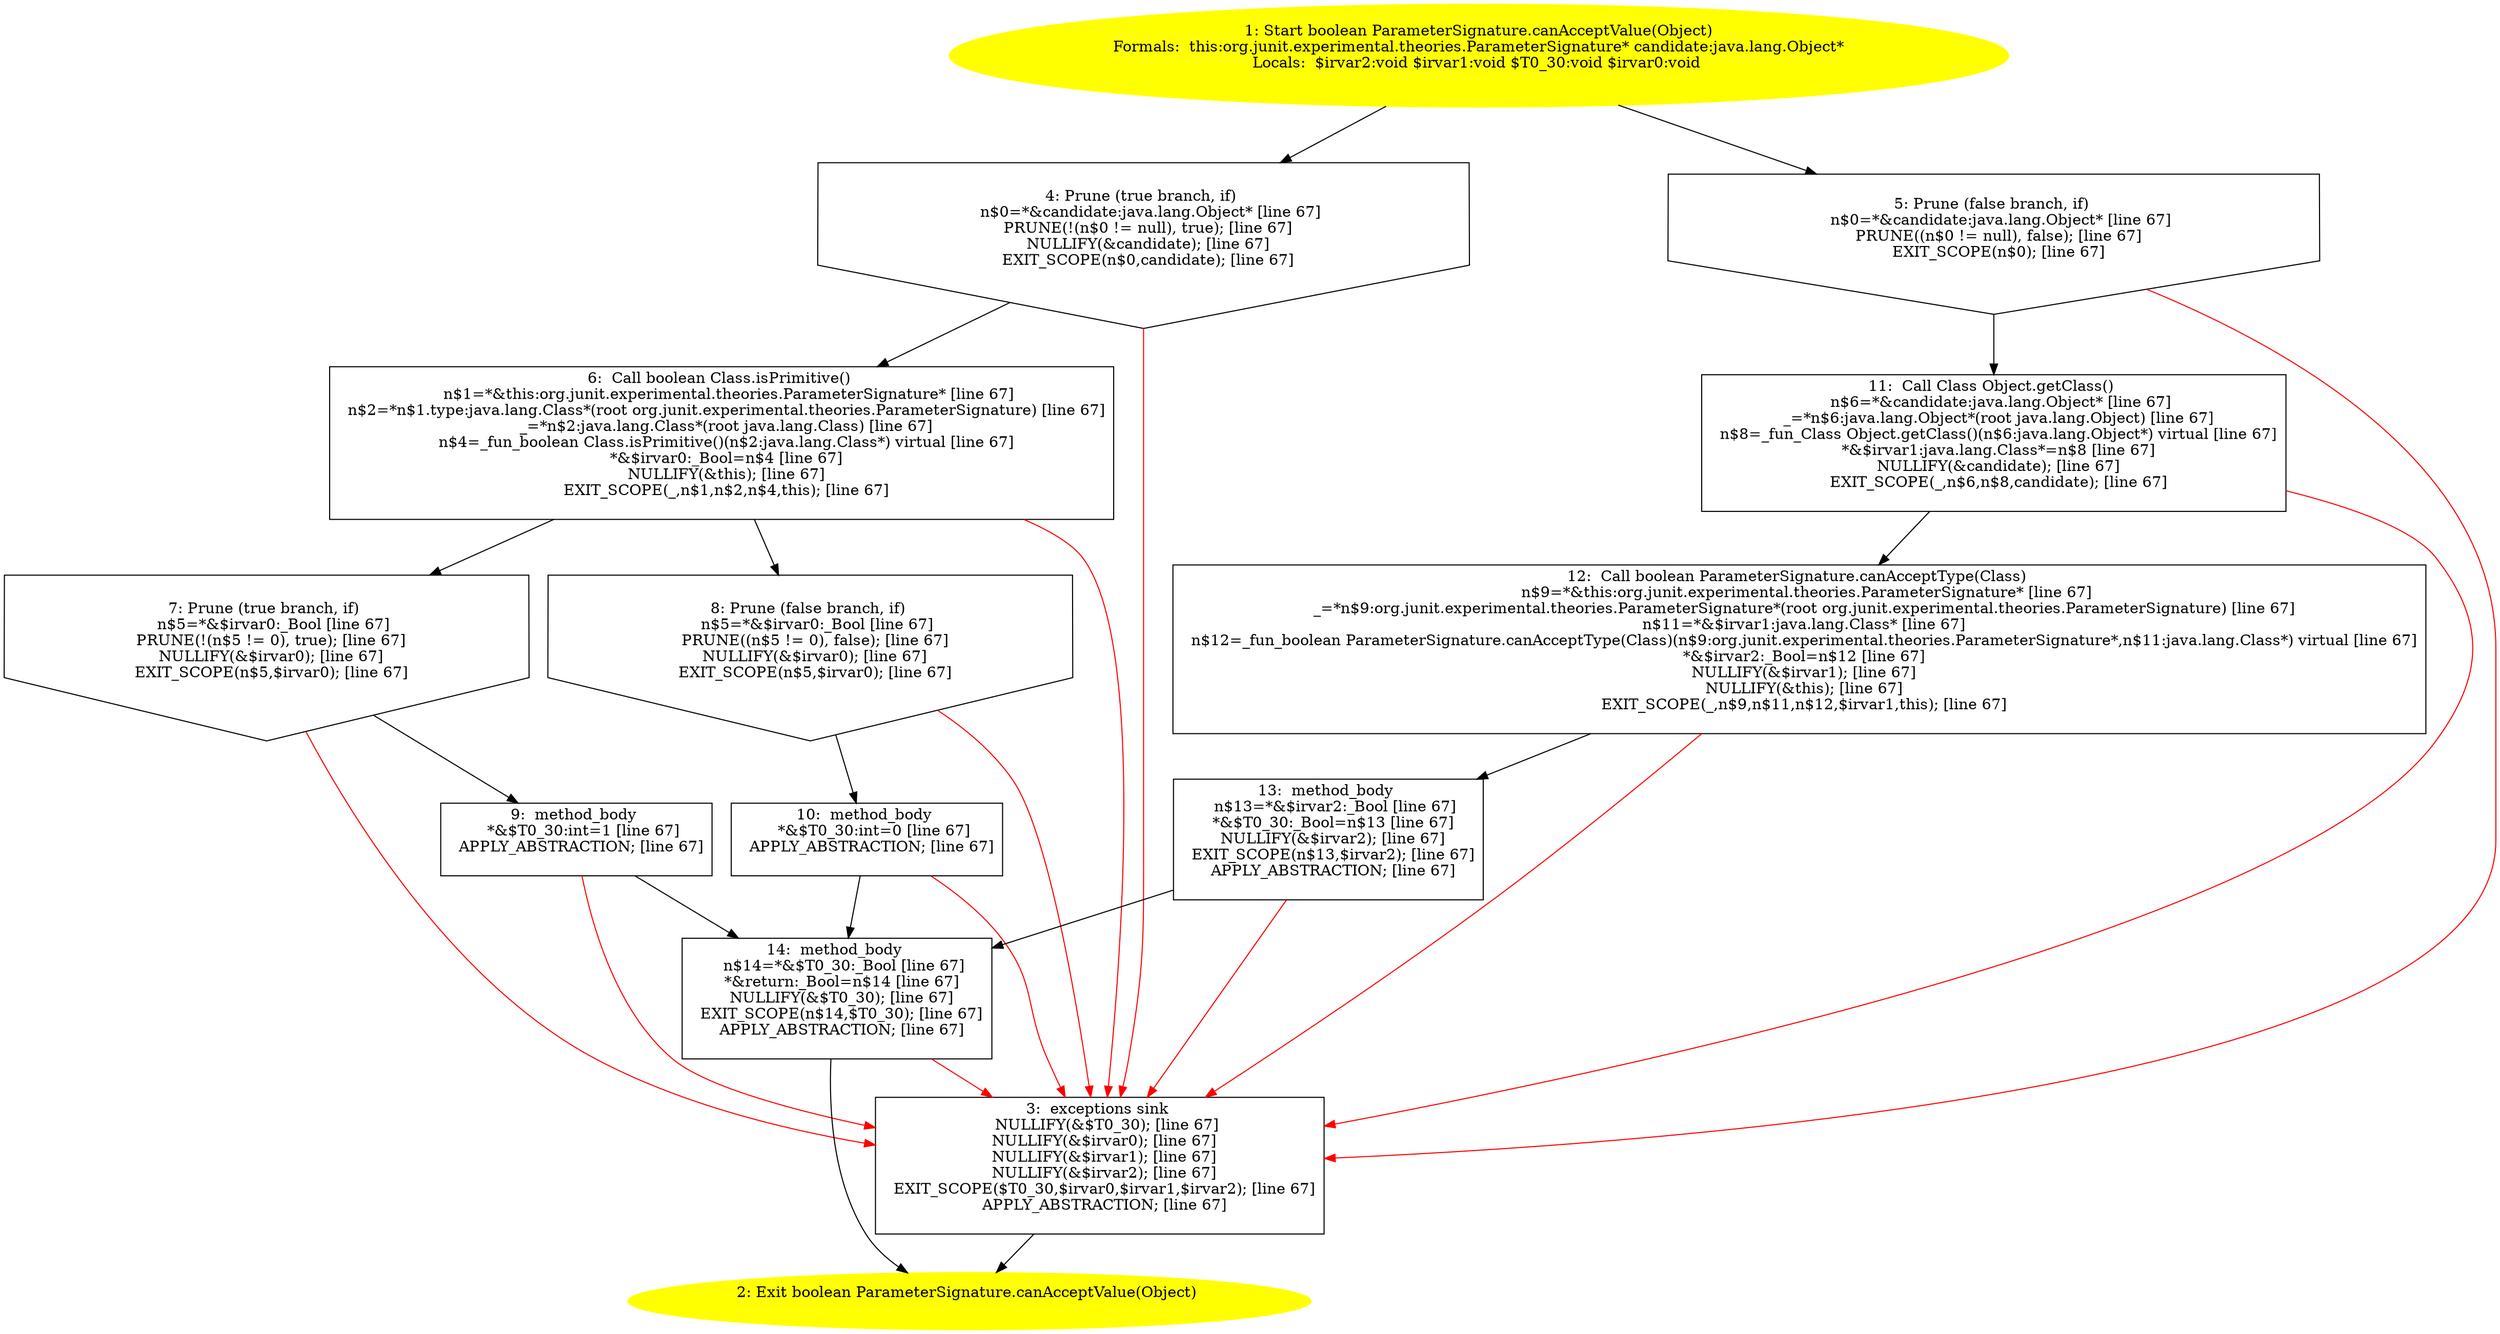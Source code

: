 /* @generated */
digraph cfg {
"org.junit.experimental.theories.ParameterSignature.canAcceptValue(java.lang.Object):boolean.108b2fbcec11052ac1f0a13f76fedc47_1" [label="1: Start boolean ParameterSignature.canAcceptValue(Object)\nFormals:  this:org.junit.experimental.theories.ParameterSignature* candidate:java.lang.Object*\nLocals:  $irvar2:void $irvar1:void $T0_30:void $irvar0:void \n  " color=yellow style=filled]
	

	 "org.junit.experimental.theories.ParameterSignature.canAcceptValue(java.lang.Object):boolean.108b2fbcec11052ac1f0a13f76fedc47_1" -> "org.junit.experimental.theories.ParameterSignature.canAcceptValue(java.lang.Object):boolean.108b2fbcec11052ac1f0a13f76fedc47_4" ;
	 "org.junit.experimental.theories.ParameterSignature.canAcceptValue(java.lang.Object):boolean.108b2fbcec11052ac1f0a13f76fedc47_1" -> "org.junit.experimental.theories.ParameterSignature.canAcceptValue(java.lang.Object):boolean.108b2fbcec11052ac1f0a13f76fedc47_5" ;
"org.junit.experimental.theories.ParameterSignature.canAcceptValue(java.lang.Object):boolean.108b2fbcec11052ac1f0a13f76fedc47_2" [label="2: Exit boolean ParameterSignature.canAcceptValue(Object) \n  " color=yellow style=filled]
	

"org.junit.experimental.theories.ParameterSignature.canAcceptValue(java.lang.Object):boolean.108b2fbcec11052ac1f0a13f76fedc47_3" [label="3:  exceptions sink \n   NULLIFY(&$T0_30); [line 67]\n  NULLIFY(&$irvar0); [line 67]\n  NULLIFY(&$irvar1); [line 67]\n  NULLIFY(&$irvar2); [line 67]\n  EXIT_SCOPE($T0_30,$irvar0,$irvar1,$irvar2); [line 67]\n  APPLY_ABSTRACTION; [line 67]\n " shape="box"]
	

	 "org.junit.experimental.theories.ParameterSignature.canAcceptValue(java.lang.Object):boolean.108b2fbcec11052ac1f0a13f76fedc47_3" -> "org.junit.experimental.theories.ParameterSignature.canAcceptValue(java.lang.Object):boolean.108b2fbcec11052ac1f0a13f76fedc47_2" ;
"org.junit.experimental.theories.ParameterSignature.canAcceptValue(java.lang.Object):boolean.108b2fbcec11052ac1f0a13f76fedc47_4" [label="4: Prune (true branch, if) \n   n$0=*&candidate:java.lang.Object* [line 67]\n  PRUNE(!(n$0 != null), true); [line 67]\n  NULLIFY(&candidate); [line 67]\n  EXIT_SCOPE(n$0,candidate); [line 67]\n " shape="invhouse"]
	

	 "org.junit.experimental.theories.ParameterSignature.canAcceptValue(java.lang.Object):boolean.108b2fbcec11052ac1f0a13f76fedc47_4" -> "org.junit.experimental.theories.ParameterSignature.canAcceptValue(java.lang.Object):boolean.108b2fbcec11052ac1f0a13f76fedc47_6" ;
	 "org.junit.experimental.theories.ParameterSignature.canAcceptValue(java.lang.Object):boolean.108b2fbcec11052ac1f0a13f76fedc47_4" -> "org.junit.experimental.theories.ParameterSignature.canAcceptValue(java.lang.Object):boolean.108b2fbcec11052ac1f0a13f76fedc47_3" [color="red" ];
"org.junit.experimental.theories.ParameterSignature.canAcceptValue(java.lang.Object):boolean.108b2fbcec11052ac1f0a13f76fedc47_5" [label="5: Prune (false branch, if) \n   n$0=*&candidate:java.lang.Object* [line 67]\n  PRUNE((n$0 != null), false); [line 67]\n  EXIT_SCOPE(n$0); [line 67]\n " shape="invhouse"]
	

	 "org.junit.experimental.theories.ParameterSignature.canAcceptValue(java.lang.Object):boolean.108b2fbcec11052ac1f0a13f76fedc47_5" -> "org.junit.experimental.theories.ParameterSignature.canAcceptValue(java.lang.Object):boolean.108b2fbcec11052ac1f0a13f76fedc47_11" ;
	 "org.junit.experimental.theories.ParameterSignature.canAcceptValue(java.lang.Object):boolean.108b2fbcec11052ac1f0a13f76fedc47_5" -> "org.junit.experimental.theories.ParameterSignature.canAcceptValue(java.lang.Object):boolean.108b2fbcec11052ac1f0a13f76fedc47_3" [color="red" ];
"org.junit.experimental.theories.ParameterSignature.canAcceptValue(java.lang.Object):boolean.108b2fbcec11052ac1f0a13f76fedc47_6" [label="6:  Call boolean Class.isPrimitive() \n   n$1=*&this:org.junit.experimental.theories.ParameterSignature* [line 67]\n  n$2=*n$1.type:java.lang.Class*(root org.junit.experimental.theories.ParameterSignature) [line 67]\n  _=*n$2:java.lang.Class*(root java.lang.Class) [line 67]\n  n$4=_fun_boolean Class.isPrimitive()(n$2:java.lang.Class*) virtual [line 67]\n  *&$irvar0:_Bool=n$4 [line 67]\n  NULLIFY(&this); [line 67]\n  EXIT_SCOPE(_,n$1,n$2,n$4,this); [line 67]\n " shape="box"]
	

	 "org.junit.experimental.theories.ParameterSignature.canAcceptValue(java.lang.Object):boolean.108b2fbcec11052ac1f0a13f76fedc47_6" -> "org.junit.experimental.theories.ParameterSignature.canAcceptValue(java.lang.Object):boolean.108b2fbcec11052ac1f0a13f76fedc47_7" ;
	 "org.junit.experimental.theories.ParameterSignature.canAcceptValue(java.lang.Object):boolean.108b2fbcec11052ac1f0a13f76fedc47_6" -> "org.junit.experimental.theories.ParameterSignature.canAcceptValue(java.lang.Object):boolean.108b2fbcec11052ac1f0a13f76fedc47_8" ;
	 "org.junit.experimental.theories.ParameterSignature.canAcceptValue(java.lang.Object):boolean.108b2fbcec11052ac1f0a13f76fedc47_6" -> "org.junit.experimental.theories.ParameterSignature.canAcceptValue(java.lang.Object):boolean.108b2fbcec11052ac1f0a13f76fedc47_3" [color="red" ];
"org.junit.experimental.theories.ParameterSignature.canAcceptValue(java.lang.Object):boolean.108b2fbcec11052ac1f0a13f76fedc47_7" [label="7: Prune (true branch, if) \n   n$5=*&$irvar0:_Bool [line 67]\n  PRUNE(!(n$5 != 0), true); [line 67]\n  NULLIFY(&$irvar0); [line 67]\n  EXIT_SCOPE(n$5,$irvar0); [line 67]\n " shape="invhouse"]
	

	 "org.junit.experimental.theories.ParameterSignature.canAcceptValue(java.lang.Object):boolean.108b2fbcec11052ac1f0a13f76fedc47_7" -> "org.junit.experimental.theories.ParameterSignature.canAcceptValue(java.lang.Object):boolean.108b2fbcec11052ac1f0a13f76fedc47_9" ;
	 "org.junit.experimental.theories.ParameterSignature.canAcceptValue(java.lang.Object):boolean.108b2fbcec11052ac1f0a13f76fedc47_7" -> "org.junit.experimental.theories.ParameterSignature.canAcceptValue(java.lang.Object):boolean.108b2fbcec11052ac1f0a13f76fedc47_3" [color="red" ];
"org.junit.experimental.theories.ParameterSignature.canAcceptValue(java.lang.Object):boolean.108b2fbcec11052ac1f0a13f76fedc47_8" [label="8: Prune (false branch, if) \n   n$5=*&$irvar0:_Bool [line 67]\n  PRUNE((n$5 != 0), false); [line 67]\n  NULLIFY(&$irvar0); [line 67]\n  EXIT_SCOPE(n$5,$irvar0); [line 67]\n " shape="invhouse"]
	

	 "org.junit.experimental.theories.ParameterSignature.canAcceptValue(java.lang.Object):boolean.108b2fbcec11052ac1f0a13f76fedc47_8" -> "org.junit.experimental.theories.ParameterSignature.canAcceptValue(java.lang.Object):boolean.108b2fbcec11052ac1f0a13f76fedc47_10" ;
	 "org.junit.experimental.theories.ParameterSignature.canAcceptValue(java.lang.Object):boolean.108b2fbcec11052ac1f0a13f76fedc47_8" -> "org.junit.experimental.theories.ParameterSignature.canAcceptValue(java.lang.Object):boolean.108b2fbcec11052ac1f0a13f76fedc47_3" [color="red" ];
"org.junit.experimental.theories.ParameterSignature.canAcceptValue(java.lang.Object):boolean.108b2fbcec11052ac1f0a13f76fedc47_9" [label="9:  method_body \n   *&$T0_30:int=1 [line 67]\n  APPLY_ABSTRACTION; [line 67]\n " shape="box"]
	

	 "org.junit.experimental.theories.ParameterSignature.canAcceptValue(java.lang.Object):boolean.108b2fbcec11052ac1f0a13f76fedc47_9" -> "org.junit.experimental.theories.ParameterSignature.canAcceptValue(java.lang.Object):boolean.108b2fbcec11052ac1f0a13f76fedc47_14" ;
	 "org.junit.experimental.theories.ParameterSignature.canAcceptValue(java.lang.Object):boolean.108b2fbcec11052ac1f0a13f76fedc47_9" -> "org.junit.experimental.theories.ParameterSignature.canAcceptValue(java.lang.Object):boolean.108b2fbcec11052ac1f0a13f76fedc47_3" [color="red" ];
"org.junit.experimental.theories.ParameterSignature.canAcceptValue(java.lang.Object):boolean.108b2fbcec11052ac1f0a13f76fedc47_10" [label="10:  method_body \n   *&$T0_30:int=0 [line 67]\n  APPLY_ABSTRACTION; [line 67]\n " shape="box"]
	

	 "org.junit.experimental.theories.ParameterSignature.canAcceptValue(java.lang.Object):boolean.108b2fbcec11052ac1f0a13f76fedc47_10" -> "org.junit.experimental.theories.ParameterSignature.canAcceptValue(java.lang.Object):boolean.108b2fbcec11052ac1f0a13f76fedc47_14" ;
	 "org.junit.experimental.theories.ParameterSignature.canAcceptValue(java.lang.Object):boolean.108b2fbcec11052ac1f0a13f76fedc47_10" -> "org.junit.experimental.theories.ParameterSignature.canAcceptValue(java.lang.Object):boolean.108b2fbcec11052ac1f0a13f76fedc47_3" [color="red" ];
"org.junit.experimental.theories.ParameterSignature.canAcceptValue(java.lang.Object):boolean.108b2fbcec11052ac1f0a13f76fedc47_11" [label="11:  Call Class Object.getClass() \n   n$6=*&candidate:java.lang.Object* [line 67]\n  _=*n$6:java.lang.Object*(root java.lang.Object) [line 67]\n  n$8=_fun_Class Object.getClass()(n$6:java.lang.Object*) virtual [line 67]\n  *&$irvar1:java.lang.Class*=n$8 [line 67]\n  NULLIFY(&candidate); [line 67]\n  EXIT_SCOPE(_,n$6,n$8,candidate); [line 67]\n " shape="box"]
	

	 "org.junit.experimental.theories.ParameterSignature.canAcceptValue(java.lang.Object):boolean.108b2fbcec11052ac1f0a13f76fedc47_11" -> "org.junit.experimental.theories.ParameterSignature.canAcceptValue(java.lang.Object):boolean.108b2fbcec11052ac1f0a13f76fedc47_12" ;
	 "org.junit.experimental.theories.ParameterSignature.canAcceptValue(java.lang.Object):boolean.108b2fbcec11052ac1f0a13f76fedc47_11" -> "org.junit.experimental.theories.ParameterSignature.canAcceptValue(java.lang.Object):boolean.108b2fbcec11052ac1f0a13f76fedc47_3" [color="red" ];
"org.junit.experimental.theories.ParameterSignature.canAcceptValue(java.lang.Object):boolean.108b2fbcec11052ac1f0a13f76fedc47_12" [label="12:  Call boolean ParameterSignature.canAcceptType(Class) \n   n$9=*&this:org.junit.experimental.theories.ParameterSignature* [line 67]\n  _=*n$9:org.junit.experimental.theories.ParameterSignature*(root org.junit.experimental.theories.ParameterSignature) [line 67]\n  n$11=*&$irvar1:java.lang.Class* [line 67]\n  n$12=_fun_boolean ParameterSignature.canAcceptType(Class)(n$9:org.junit.experimental.theories.ParameterSignature*,n$11:java.lang.Class*) virtual [line 67]\n  *&$irvar2:_Bool=n$12 [line 67]\n  NULLIFY(&$irvar1); [line 67]\n  NULLIFY(&this); [line 67]\n  EXIT_SCOPE(_,n$9,n$11,n$12,$irvar1,this); [line 67]\n " shape="box"]
	

	 "org.junit.experimental.theories.ParameterSignature.canAcceptValue(java.lang.Object):boolean.108b2fbcec11052ac1f0a13f76fedc47_12" -> "org.junit.experimental.theories.ParameterSignature.canAcceptValue(java.lang.Object):boolean.108b2fbcec11052ac1f0a13f76fedc47_13" ;
	 "org.junit.experimental.theories.ParameterSignature.canAcceptValue(java.lang.Object):boolean.108b2fbcec11052ac1f0a13f76fedc47_12" -> "org.junit.experimental.theories.ParameterSignature.canAcceptValue(java.lang.Object):boolean.108b2fbcec11052ac1f0a13f76fedc47_3" [color="red" ];
"org.junit.experimental.theories.ParameterSignature.canAcceptValue(java.lang.Object):boolean.108b2fbcec11052ac1f0a13f76fedc47_13" [label="13:  method_body \n   n$13=*&$irvar2:_Bool [line 67]\n  *&$T0_30:_Bool=n$13 [line 67]\n  NULLIFY(&$irvar2); [line 67]\n  EXIT_SCOPE(n$13,$irvar2); [line 67]\n  APPLY_ABSTRACTION; [line 67]\n " shape="box"]
	

	 "org.junit.experimental.theories.ParameterSignature.canAcceptValue(java.lang.Object):boolean.108b2fbcec11052ac1f0a13f76fedc47_13" -> "org.junit.experimental.theories.ParameterSignature.canAcceptValue(java.lang.Object):boolean.108b2fbcec11052ac1f0a13f76fedc47_14" ;
	 "org.junit.experimental.theories.ParameterSignature.canAcceptValue(java.lang.Object):boolean.108b2fbcec11052ac1f0a13f76fedc47_13" -> "org.junit.experimental.theories.ParameterSignature.canAcceptValue(java.lang.Object):boolean.108b2fbcec11052ac1f0a13f76fedc47_3" [color="red" ];
"org.junit.experimental.theories.ParameterSignature.canAcceptValue(java.lang.Object):boolean.108b2fbcec11052ac1f0a13f76fedc47_14" [label="14:  method_body \n   n$14=*&$T0_30:_Bool [line 67]\n  *&return:_Bool=n$14 [line 67]\n  NULLIFY(&$T0_30); [line 67]\n  EXIT_SCOPE(n$14,$T0_30); [line 67]\n  APPLY_ABSTRACTION; [line 67]\n " shape="box"]
	

	 "org.junit.experimental.theories.ParameterSignature.canAcceptValue(java.lang.Object):boolean.108b2fbcec11052ac1f0a13f76fedc47_14" -> "org.junit.experimental.theories.ParameterSignature.canAcceptValue(java.lang.Object):boolean.108b2fbcec11052ac1f0a13f76fedc47_2" ;
	 "org.junit.experimental.theories.ParameterSignature.canAcceptValue(java.lang.Object):boolean.108b2fbcec11052ac1f0a13f76fedc47_14" -> "org.junit.experimental.theories.ParameterSignature.canAcceptValue(java.lang.Object):boolean.108b2fbcec11052ac1f0a13f76fedc47_3" [color="red" ];
}
